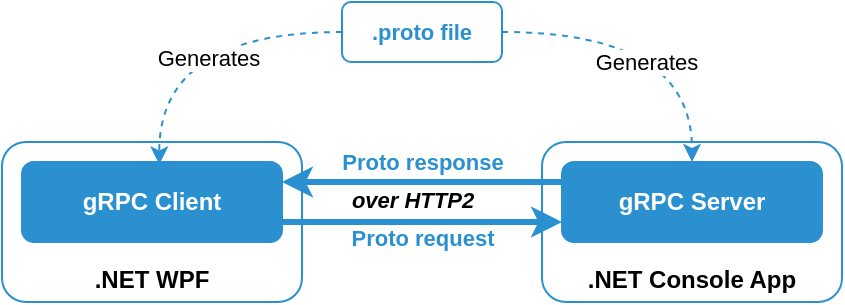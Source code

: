 <mxfile version="21.2.8" type="device">
  <diagram name="Page-1" id="7PV19S-VO3PLGcmBevUM">
    <mxGraphModel dx="574" dy="338" grid="1" gridSize="10" guides="1" tooltips="1" connect="1" arrows="1" fold="1" page="1" pageScale="1" pageWidth="850" pageHeight="1100" math="0" shadow="0">
      <root>
        <mxCell id="0" />
        <mxCell id="1" parent="0" />
        <mxCell id="htZxkSef0NhbEghDyWCq-1" value="&lt;b&gt;&lt;br&gt;&lt;br&gt;&lt;br&gt;&lt;br&gt;.NET WPF&lt;/b&gt;" style="rounded=1;whiteSpace=wrap;html=1;strokeColor=#2A90D0;" vertex="1" parent="1">
          <mxGeometry x="180" y="190" width="150" height="80" as="geometry" />
        </mxCell>
        <mxCell id="htZxkSef0NhbEghDyWCq-2" value="&lt;font color=&quot;#ffffff&quot;&gt;&lt;b&gt;gRPC Client&lt;/b&gt;&lt;/font&gt;" style="rounded=1;whiteSpace=wrap;html=1;strokeColor=#2A90D0;fillColor=#2A90D0;" vertex="1" parent="1">
          <mxGeometry x="190" y="200" width="130" height="40" as="geometry" />
        </mxCell>
        <mxCell id="htZxkSef0NhbEghDyWCq-3" value="&lt;b&gt;&lt;br&gt;&lt;br&gt;&lt;br&gt;&lt;br&gt;.NET Console App&lt;br&gt;&lt;/b&gt;" style="rounded=1;whiteSpace=wrap;html=1;strokeColor=#2A90D0;" vertex="1" parent="1">
          <mxGeometry x="450" y="190" width="150" height="80" as="geometry" />
        </mxCell>
        <mxCell id="htZxkSef0NhbEghDyWCq-4" style="edgeStyle=orthogonalEdgeStyle;shape=connector;curved=1;rounded=0;orthogonalLoop=1;jettySize=auto;html=1;exitX=0;exitY=0.25;exitDx=0;exitDy=0;entryX=1;entryY=0.25;entryDx=0;entryDy=0;labelBackgroundColor=default;fontFamily=Helvetica;fontSize=11;fontColor=#FFFFFF;endArrow=classic;strokeColor=#2A90D0;strokeWidth=3;" edge="1" parent="1" source="htZxkSef0NhbEghDyWCq-5" target="htZxkSef0NhbEghDyWCq-2">
          <mxGeometry relative="1" as="geometry" />
        </mxCell>
        <mxCell id="htZxkSef0NhbEghDyWCq-5" value="&lt;b style=&quot;color: rgb(255, 255, 255);&quot;&gt;gRPC Server&lt;/b&gt;" style="rounded=1;whiteSpace=wrap;html=1;strokeColor=#2A90D0;fillColor=#2A90D0;" vertex="1" parent="1">
          <mxGeometry x="460" y="200" width="130" height="40" as="geometry" />
        </mxCell>
        <mxCell id="htZxkSef0NhbEghDyWCq-6" style="edgeStyle=orthogonalEdgeStyle;shape=connector;curved=1;rounded=0;orthogonalLoop=1;jettySize=auto;html=1;exitX=1;exitY=0.75;exitDx=0;exitDy=0;entryX=0;entryY=0.75;entryDx=0;entryDy=0;labelBackgroundColor=default;fontFamily=Helvetica;fontSize=11;fontColor=#FFFFFF;endArrow=classic;strokeColor=#2A90D0;strokeWidth=3;" edge="1" parent="1" source="htZxkSef0NhbEghDyWCq-2" target="htZxkSef0NhbEghDyWCq-5">
          <mxGeometry relative="1" as="geometry" />
        </mxCell>
        <mxCell id="htZxkSef0NhbEghDyWCq-7" value="&lt;b style=&quot;&quot;&gt;&lt;font color=&quot;#2a90d0&quot;&gt;Proto response&lt;/font&gt;&lt;/b&gt;" style="text;html=1;align=center;verticalAlign=middle;resizable=0;points=[];autosize=1;strokeColor=none;fillColor=none;fontSize=11;fontFamily=Helvetica;fontColor=#FFFFFF;" vertex="1" parent="1">
          <mxGeometry x="340" y="185" width="100" height="30" as="geometry" />
        </mxCell>
        <mxCell id="htZxkSef0NhbEghDyWCq-8" value="&lt;b style=&quot;&quot;&gt;&lt;font color=&quot;#2a90d0&quot;&gt;Proto request&lt;/font&gt;&lt;/b&gt;" style="text;html=1;align=center;verticalAlign=middle;resizable=0;points=[];autosize=1;strokeColor=none;fillColor=none;fontSize=11;fontFamily=Helvetica;fontColor=#FFFFFF;" vertex="1" parent="1">
          <mxGeometry x="340" y="223" width="100" height="30" as="geometry" />
        </mxCell>
        <mxCell id="htZxkSef0NhbEghDyWCq-9" value="&lt;b&gt;&lt;font color=&quot;#000000&quot;&gt;&lt;i&gt;over HTTP2&lt;/i&gt;&lt;/font&gt;&lt;/b&gt;" style="text;html=1;align=center;verticalAlign=middle;resizable=0;points=[];autosize=1;strokeColor=none;fillColor=none;fontSize=11;fontFamily=Helvetica;fontColor=#345F60;" vertex="1" parent="1">
          <mxGeometry x="345" y="209" width="80" height="20" as="geometry" />
        </mxCell>
        <mxCell id="htZxkSef0NhbEghDyWCq-10" style="edgeStyle=orthogonalEdgeStyle;shape=connector;curved=1;rounded=0;orthogonalLoop=1;jettySize=auto;html=1;labelBackgroundColor=default;fontFamily=Helvetica;fontSize=11;fontColor=#000000;endArrow=classic;strokeColor=#2A90D0;strokeWidth=1;dashed=1;" edge="1" parent="1" source="htZxkSef0NhbEghDyWCq-12" target="htZxkSef0NhbEghDyWCq-5">
          <mxGeometry relative="1" as="geometry" />
        </mxCell>
        <mxCell id="htZxkSef0NhbEghDyWCq-14" value="Generates" style="edgeLabel;html=1;align=center;verticalAlign=middle;resizable=0;points=[];labelBackgroundColor=default;" vertex="1" connectable="0" parent="htZxkSef0NhbEghDyWCq-10">
          <mxGeometry x="-0.104" y="-15" relative="1" as="geometry">
            <mxPoint as="offset" />
          </mxGeometry>
        </mxCell>
        <mxCell id="htZxkSef0NhbEghDyWCq-11" style="edgeStyle=orthogonalEdgeStyle;shape=connector;curved=1;rounded=0;orthogonalLoop=1;jettySize=auto;html=1;entryX=0.528;entryY=0.03;entryDx=0;entryDy=0;entryPerimeter=0;labelBackgroundColor=default;fontFamily=Helvetica;fontSize=11;fontColor=#000000;endArrow=classic;strokeColor=#2A90D0;strokeWidth=1;dashed=1;" edge="1" parent="1" source="htZxkSef0NhbEghDyWCq-12" target="htZxkSef0NhbEghDyWCq-2">
          <mxGeometry relative="1" as="geometry" />
        </mxCell>
        <mxCell id="htZxkSef0NhbEghDyWCq-13" value="Generates" style="edgeLabel;html=1;align=center;verticalAlign=middle;resizable=0;points=[];labelBackgroundColor=default;fontColor=default;" vertex="1" connectable="0" parent="htZxkSef0NhbEghDyWCq-11">
          <mxGeometry x="-0.151" y="13" relative="1" as="geometry">
            <mxPoint as="offset" />
          </mxGeometry>
        </mxCell>
        <mxCell id="htZxkSef0NhbEghDyWCq-12" value="&lt;b&gt;&lt;font color=&quot;#2a90d0&quot;&gt;.proto file&lt;/font&gt;&lt;/b&gt;" style="rounded=1;whiteSpace=wrap;html=1;fontFamily=Helvetica;fontSize=11;fontColor=#000000;strokeColor=#2A90D0;fillColor=none;" vertex="1" parent="1">
          <mxGeometry x="350" y="120" width="80" height="30" as="geometry" />
        </mxCell>
      </root>
    </mxGraphModel>
  </diagram>
</mxfile>
